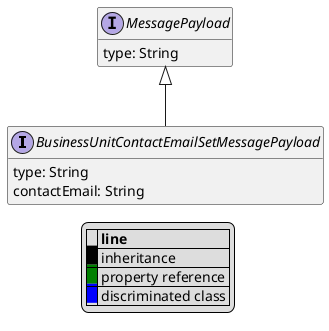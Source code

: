 @startuml

hide empty fields
hide empty methods
legend
|= |= line |
|<back:black>   </back>| inheritance |
|<back:green>   </back>| property reference |
|<back:blue>   </back>| discriminated class |
endlegend
interface BusinessUnitContactEmailSetMessagePayload [[BusinessUnitContactEmailSetMessagePayload.svg]] extends MessagePayload {
    type: String
    contactEmail: String
}
interface MessagePayload [[MessagePayload.svg]]  {
    type: String
}





@enduml
